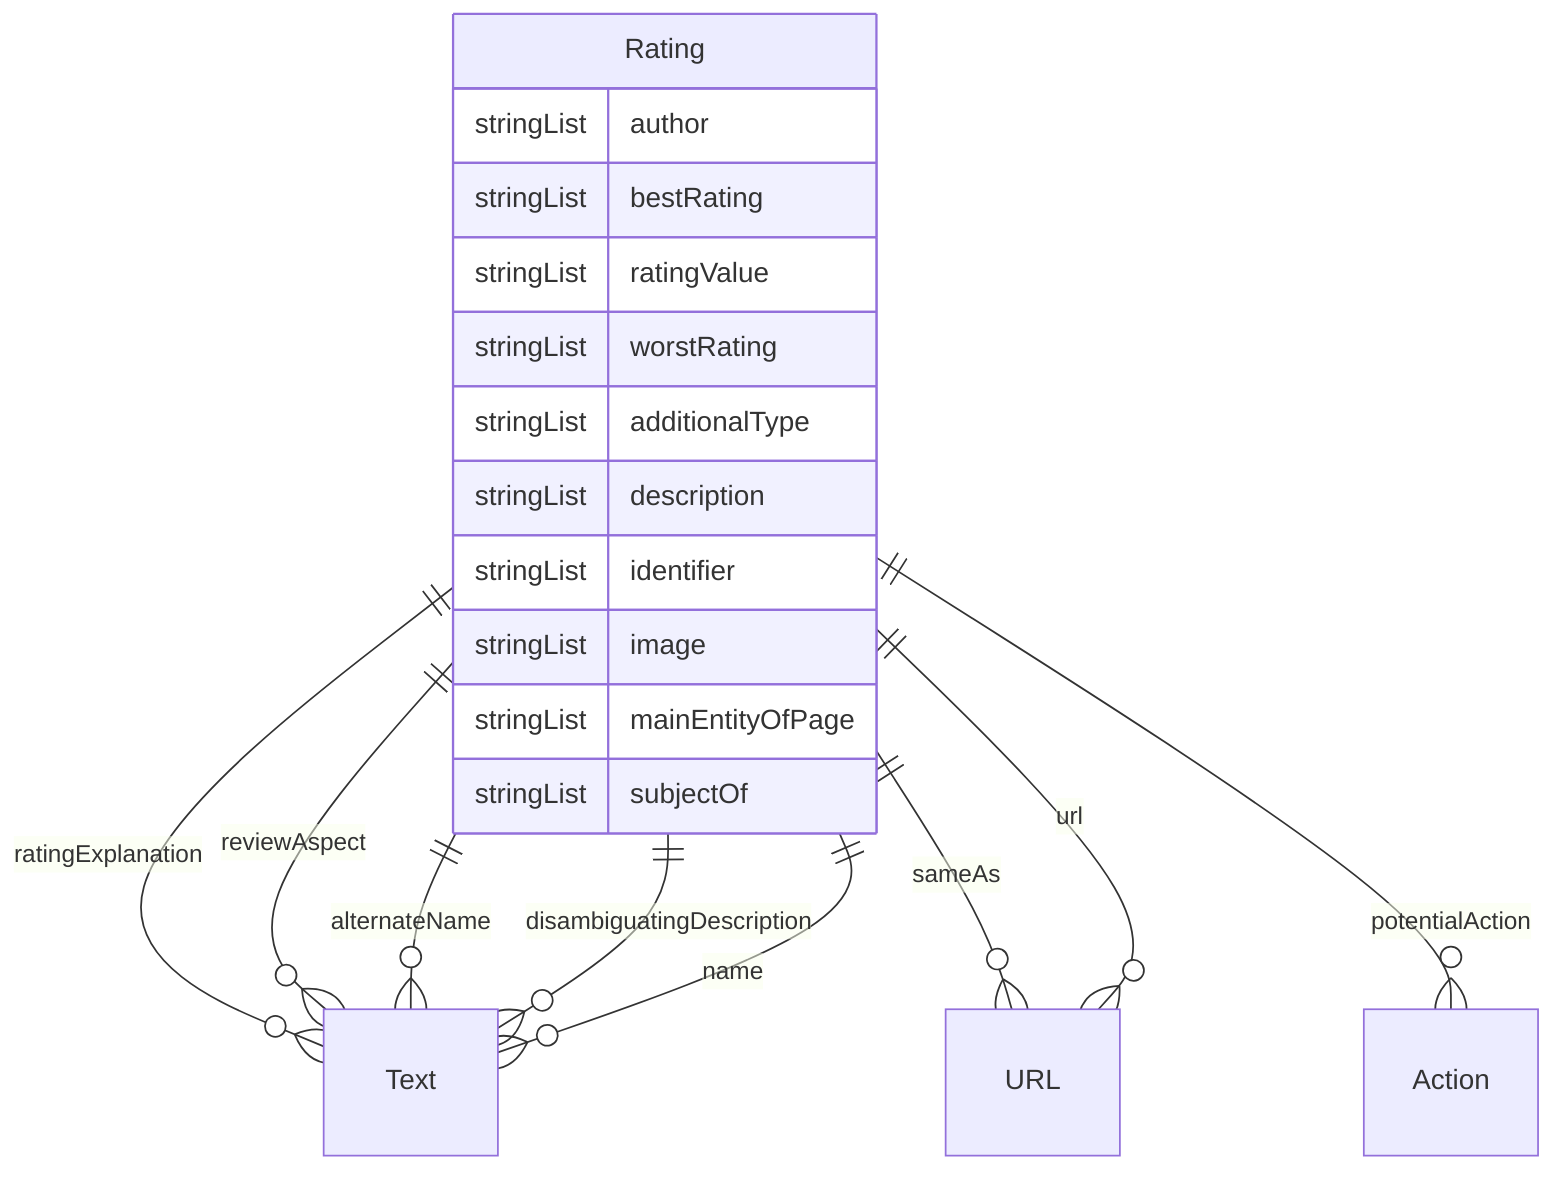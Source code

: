 erDiagram
Rating {
    stringList author  
    stringList bestRating  
    stringList ratingValue  
    stringList worstRating  
    stringList additionalType  
    stringList description  
    stringList identifier  
    stringList image  
    stringList mainEntityOfPage  
    stringList subjectOf  
}

Rating ||--}o Text : "ratingExplanation"
Rating ||--}o Text : "reviewAspect"
Rating ||--}o Text : "alternateName"
Rating ||--}o Text : "disambiguatingDescription"
Rating ||--}o Text : "name"
Rating ||--}o URL : "sameAs"
Rating ||--}o Action : "potentialAction"
Rating ||--}o URL : "url"